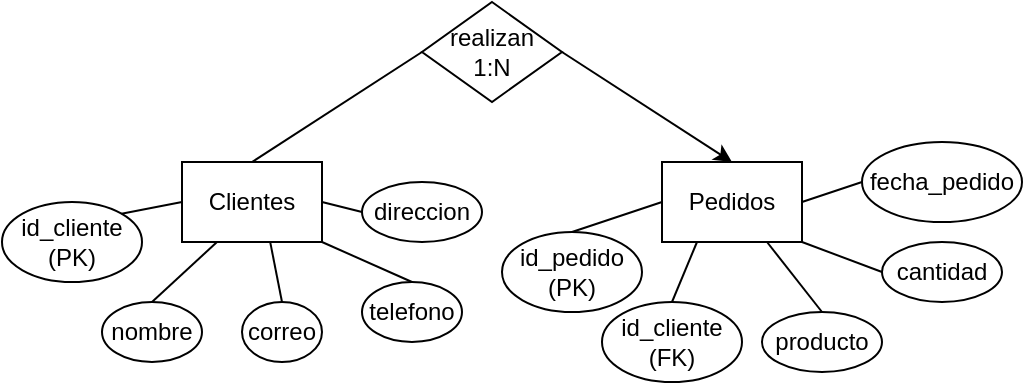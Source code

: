 <mxfile>
    <diagram id="s-vsSW-WwrlSTMbtYB-B" name="Page-1">
        <mxGraphModel dx="386" dy="466" grid="1" gridSize="10" guides="1" tooltips="1" connect="1" arrows="1" fold="1" page="1" pageScale="1" pageWidth="850" pageHeight="1100" math="0" shadow="0">
            <root>
                <mxCell id="0"/>
                <mxCell id="1" parent="0"/>
                <mxCell id="2" value="Pedidos" style="rounded=0;whiteSpace=wrap;html=1;" vertex="1" parent="1">
                    <mxGeometry x="340" y="200" width="70" height="40" as="geometry"/>
                </mxCell>
                <mxCell id="3" value="&lt;div&gt;Clientes&lt;/div&gt;" style="rounded=0;whiteSpace=wrap;html=1;" vertex="1" parent="1">
                    <mxGeometry x="100" y="200" width="70" height="40" as="geometry"/>
                </mxCell>
                <mxCell id="4" value="nombre" style="ellipse;whiteSpace=wrap;html=1;" vertex="1" parent="1">
                    <mxGeometry x="60" y="270" width="50" height="30" as="geometry"/>
                </mxCell>
                <mxCell id="5" value="correo" style="ellipse;whiteSpace=wrap;html=1;" vertex="1" parent="1">
                    <mxGeometry x="130" y="270" width="40" height="30" as="geometry"/>
                </mxCell>
                <mxCell id="6" value="direccion" style="ellipse;whiteSpace=wrap;html=1;" vertex="1" parent="1">
                    <mxGeometry x="190" y="210" width="60" height="30" as="geometry"/>
                </mxCell>
                <mxCell id="7" value="id_cliente&lt;div&gt;(PK)&lt;/div&gt;" style="ellipse;whiteSpace=wrap;html=1;" vertex="1" parent="1">
                    <mxGeometry x="10" y="220" width="70" height="40" as="geometry"/>
                </mxCell>
                <mxCell id="9" value="telefono" style="ellipse;whiteSpace=wrap;html=1;" vertex="1" parent="1">
                    <mxGeometry x="190" y="260" width="50" height="30" as="geometry"/>
                </mxCell>
                <mxCell id="10" value="" style="endArrow=none;html=1;entryX=1;entryY=0.5;entryDx=0;entryDy=0;exitX=0;exitY=0.5;exitDx=0;exitDy=0;" edge="1" parent="1" source="6" target="3">
                    <mxGeometry width="50" height="50" relative="1" as="geometry">
                        <mxPoint x="150" y="270" as="sourcePoint"/>
                        <mxPoint x="200" y="220" as="targetPoint"/>
                    </mxGeometry>
                </mxCell>
                <mxCell id="11" value="" style="endArrow=none;html=1;entryX=1;entryY=1;entryDx=0;entryDy=0;exitX=0.5;exitY=0;exitDx=0;exitDy=0;" edge="1" parent="1" source="9" target="3">
                    <mxGeometry width="50" height="50" relative="1" as="geometry">
                        <mxPoint x="150" y="270" as="sourcePoint"/>
                        <mxPoint x="200" y="220" as="targetPoint"/>
                    </mxGeometry>
                </mxCell>
                <mxCell id="12" value="" style="endArrow=none;html=1;entryX=0.629;entryY=0.992;entryDx=0;entryDy=0;exitX=0.5;exitY=0;exitDx=0;exitDy=0;entryPerimeter=0;" edge="1" parent="1" source="5" target="3">
                    <mxGeometry width="50" height="50" relative="1" as="geometry">
                        <mxPoint x="185" y="270" as="sourcePoint"/>
                        <mxPoint x="180" y="250" as="targetPoint"/>
                    </mxGeometry>
                </mxCell>
                <mxCell id="13" value="" style="endArrow=none;html=1;entryX=0.25;entryY=1;entryDx=0;entryDy=0;exitX=0.5;exitY=0;exitDx=0;exitDy=0;" edge="1" parent="1" source="4" target="3">
                    <mxGeometry width="50" height="50" relative="1" as="geometry">
                        <mxPoint x="130" y="280" as="sourcePoint"/>
                        <mxPoint x="128" y="250" as="targetPoint"/>
                    </mxGeometry>
                </mxCell>
                <mxCell id="14" value="" style="endArrow=none;html=1;exitX=1;exitY=0;exitDx=0;exitDy=0;entryX=0;entryY=0.5;entryDx=0;entryDy=0;" edge="1" parent="1" source="7" target="3">
                    <mxGeometry width="50" height="50" relative="1" as="geometry">
                        <mxPoint x="140" y="290" as="sourcePoint"/>
                        <mxPoint x="140" y="260" as="targetPoint"/>
                    </mxGeometry>
                </mxCell>
                <mxCell id="18" value="realizan&lt;div&gt;1:N&lt;/div&gt;" style="rhombus;whiteSpace=wrap;html=1;" vertex="1" parent="1">
                    <mxGeometry x="220" y="120" width="70" height="50" as="geometry"/>
                </mxCell>
                <mxCell id="20" value="" style="endArrow=none;html=1;entryX=0;entryY=0.5;entryDx=0;entryDy=0;exitX=0.5;exitY=0;exitDx=0;exitDy=0;" edge="1" parent="1" source="3" target="18">
                    <mxGeometry width="50" height="50" relative="1" as="geometry">
                        <mxPoint x="240" y="270" as="sourcePoint"/>
                        <mxPoint x="290" y="220" as="targetPoint"/>
                    </mxGeometry>
                </mxCell>
                <mxCell id="21" value="" style="endArrow=classic;html=1;entryX=0.5;entryY=0;entryDx=0;entryDy=0;exitX=1;exitY=0.5;exitDx=0;exitDy=0;" edge="1" parent="1" source="18" target="2">
                    <mxGeometry width="50" height="50" relative="1" as="geometry">
                        <mxPoint x="190" y="270" as="sourcePoint"/>
                        <mxPoint x="240" y="220" as="targetPoint"/>
                    </mxGeometry>
                </mxCell>
                <mxCell id="22" value="id_pedido&lt;div&gt;(PK)&lt;/div&gt;" style="ellipse;whiteSpace=wrap;html=1;" vertex="1" parent="1">
                    <mxGeometry x="260" y="235" width="70" height="40" as="geometry"/>
                </mxCell>
                <mxCell id="23" value="id_cliente&lt;div&gt;(FK)&lt;/div&gt;" style="ellipse;whiteSpace=wrap;html=1;" vertex="1" parent="1">
                    <mxGeometry x="310" y="270" width="70" height="40" as="geometry"/>
                </mxCell>
                <mxCell id="25" value="producto" style="ellipse;whiteSpace=wrap;html=1;" vertex="1" parent="1">
                    <mxGeometry x="390" y="275" width="60" height="30" as="geometry"/>
                </mxCell>
                <mxCell id="26" value="cantidad" style="ellipse;whiteSpace=wrap;html=1;" vertex="1" parent="1">
                    <mxGeometry x="450" y="240" width="60" height="30" as="geometry"/>
                </mxCell>
                <mxCell id="27" value="fecha_pedido" style="ellipse;whiteSpace=wrap;html=1;" vertex="1" parent="1">
                    <mxGeometry x="440" y="190" width="80" height="40" as="geometry"/>
                </mxCell>
                <mxCell id="28" value="" style="endArrow=none;html=1;entryX=0;entryY=0.5;entryDx=0;entryDy=0;exitX=0.5;exitY=0;exitDx=0;exitDy=0;" edge="1" parent="1" source="22" target="2">
                    <mxGeometry width="50" height="50" relative="1" as="geometry">
                        <mxPoint x="330" y="370" as="sourcePoint"/>
                        <mxPoint x="380" y="320" as="targetPoint"/>
                    </mxGeometry>
                </mxCell>
                <mxCell id="30" value="" style="endArrow=none;html=1;entryX=0.25;entryY=1;entryDx=0;entryDy=0;exitX=0.5;exitY=0;exitDx=0;exitDy=0;" edge="1" parent="1" source="23" target="2">
                    <mxGeometry width="50" height="50" relative="1" as="geometry">
                        <mxPoint x="305" y="230" as="sourcePoint"/>
                        <mxPoint x="350" y="220" as="targetPoint"/>
                    </mxGeometry>
                </mxCell>
                <mxCell id="31" value="" style="endArrow=none;html=1;entryX=0.75;entryY=1;entryDx=0;entryDy=0;exitX=0.5;exitY=0;exitDx=0;exitDy=0;" edge="1" parent="1" source="25" target="2">
                    <mxGeometry width="50" height="50" relative="1" as="geometry">
                        <mxPoint x="315" y="240" as="sourcePoint"/>
                        <mxPoint x="360" y="230" as="targetPoint"/>
                    </mxGeometry>
                </mxCell>
                <mxCell id="32" value="" style="endArrow=none;html=1;entryX=1;entryY=1;entryDx=0;entryDy=0;exitX=0;exitY=0.5;exitDx=0;exitDy=0;" edge="1" parent="1" source="26" target="2">
                    <mxGeometry width="50" height="50" relative="1" as="geometry">
                        <mxPoint x="325" y="250" as="sourcePoint"/>
                        <mxPoint x="370" y="240" as="targetPoint"/>
                    </mxGeometry>
                </mxCell>
                <mxCell id="33" value="" style="endArrow=none;html=1;entryX=1;entryY=0.5;entryDx=0;entryDy=0;exitX=0;exitY=0.5;exitDx=0;exitDy=0;" edge="1" parent="1" source="27" target="2">
                    <mxGeometry width="50" height="50" relative="1" as="geometry">
                        <mxPoint x="335" y="260" as="sourcePoint"/>
                        <mxPoint x="380" y="250" as="targetPoint"/>
                    </mxGeometry>
                </mxCell>
            </root>
        </mxGraphModel>
    </diagram>
</mxfile>